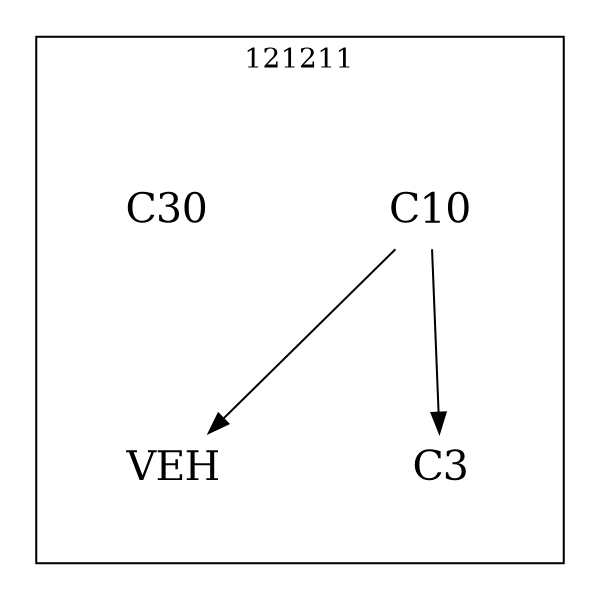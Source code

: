 strict digraph DAGS {
	size = "4,4!" ; ratio ="fill"; subgraph cluster_0{
			labeldoc = "t";
			label = "121211";node	[label= VEH, shape = plaintext, fontsize=20] VEH;node	[label= C3, shape = plaintext, fontsize=20] C3;node	[label= C10, shape = plaintext, fontsize=20] C10;node	[label= C30, shape = plaintext, fontsize=20] C30;
C10->VEH;
C10->C3;
	}}